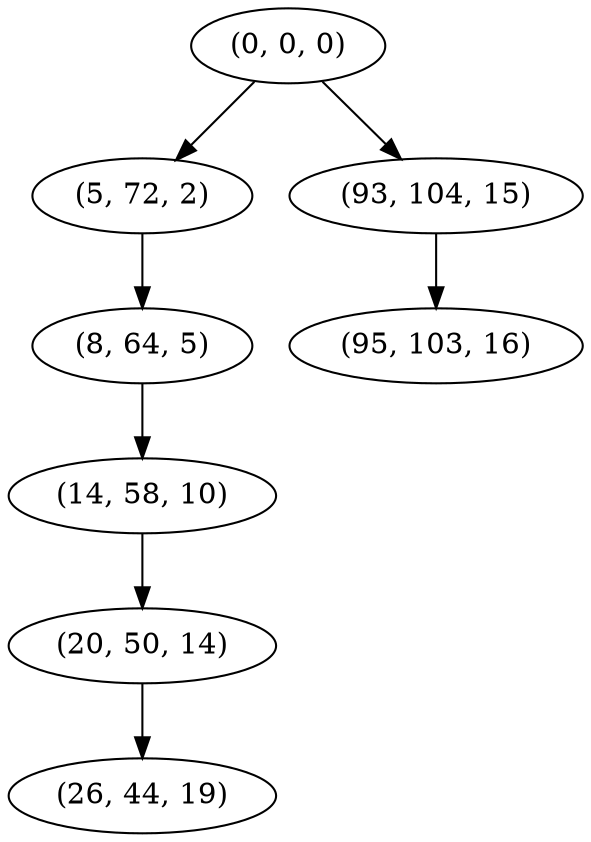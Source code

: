 digraph tree {
    "(0, 0, 0)";
    "(5, 72, 2)";
    "(8, 64, 5)";
    "(14, 58, 10)";
    "(20, 50, 14)";
    "(26, 44, 19)";
    "(93, 104, 15)";
    "(95, 103, 16)";
    "(0, 0, 0)" -> "(5, 72, 2)";
    "(0, 0, 0)" -> "(93, 104, 15)";
    "(5, 72, 2)" -> "(8, 64, 5)";
    "(8, 64, 5)" -> "(14, 58, 10)";
    "(14, 58, 10)" -> "(20, 50, 14)";
    "(20, 50, 14)" -> "(26, 44, 19)";
    "(93, 104, 15)" -> "(95, 103, 16)";
}
